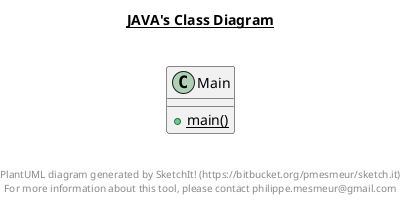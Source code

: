 @startuml

title __JAVA's Class Diagram__\n

    class Main {
        {static} + main()
    }

  



right footer


PlantUML diagram generated by SketchIt! (https://bitbucket.org/pmesmeur/sketch.it)
For more information about this tool, please contact philippe.mesmeur@gmail.com
endfooter

@enduml
